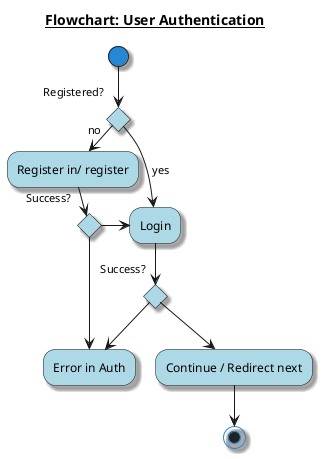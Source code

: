 @startuml auth
' left to right direction
' skinparam linetype ortho
' skinparam handwritten false
skinparam shadowing true
skinparam activity {
    StartColor #2688d4
    BarColor SaddleBrown
    EndColor #2688d4
    BackgroundColor lightblue
}

title
 <u>Flowchart: User Authentication</u>
end title

(*) --> if "Registered?" then
    -->[yes] "Login" as login 
    else
        ->[no] "Register in/ register"
        -> if "Success?" then
        -> login
            --> if "Success?" then
            --> "Continue / Redirect next"   
            -->(*)
            else 
            --> "Error in Auth" as err
            Endif
        else
        -->  err
        Endif
    Endif
' -->(*)
@enduml